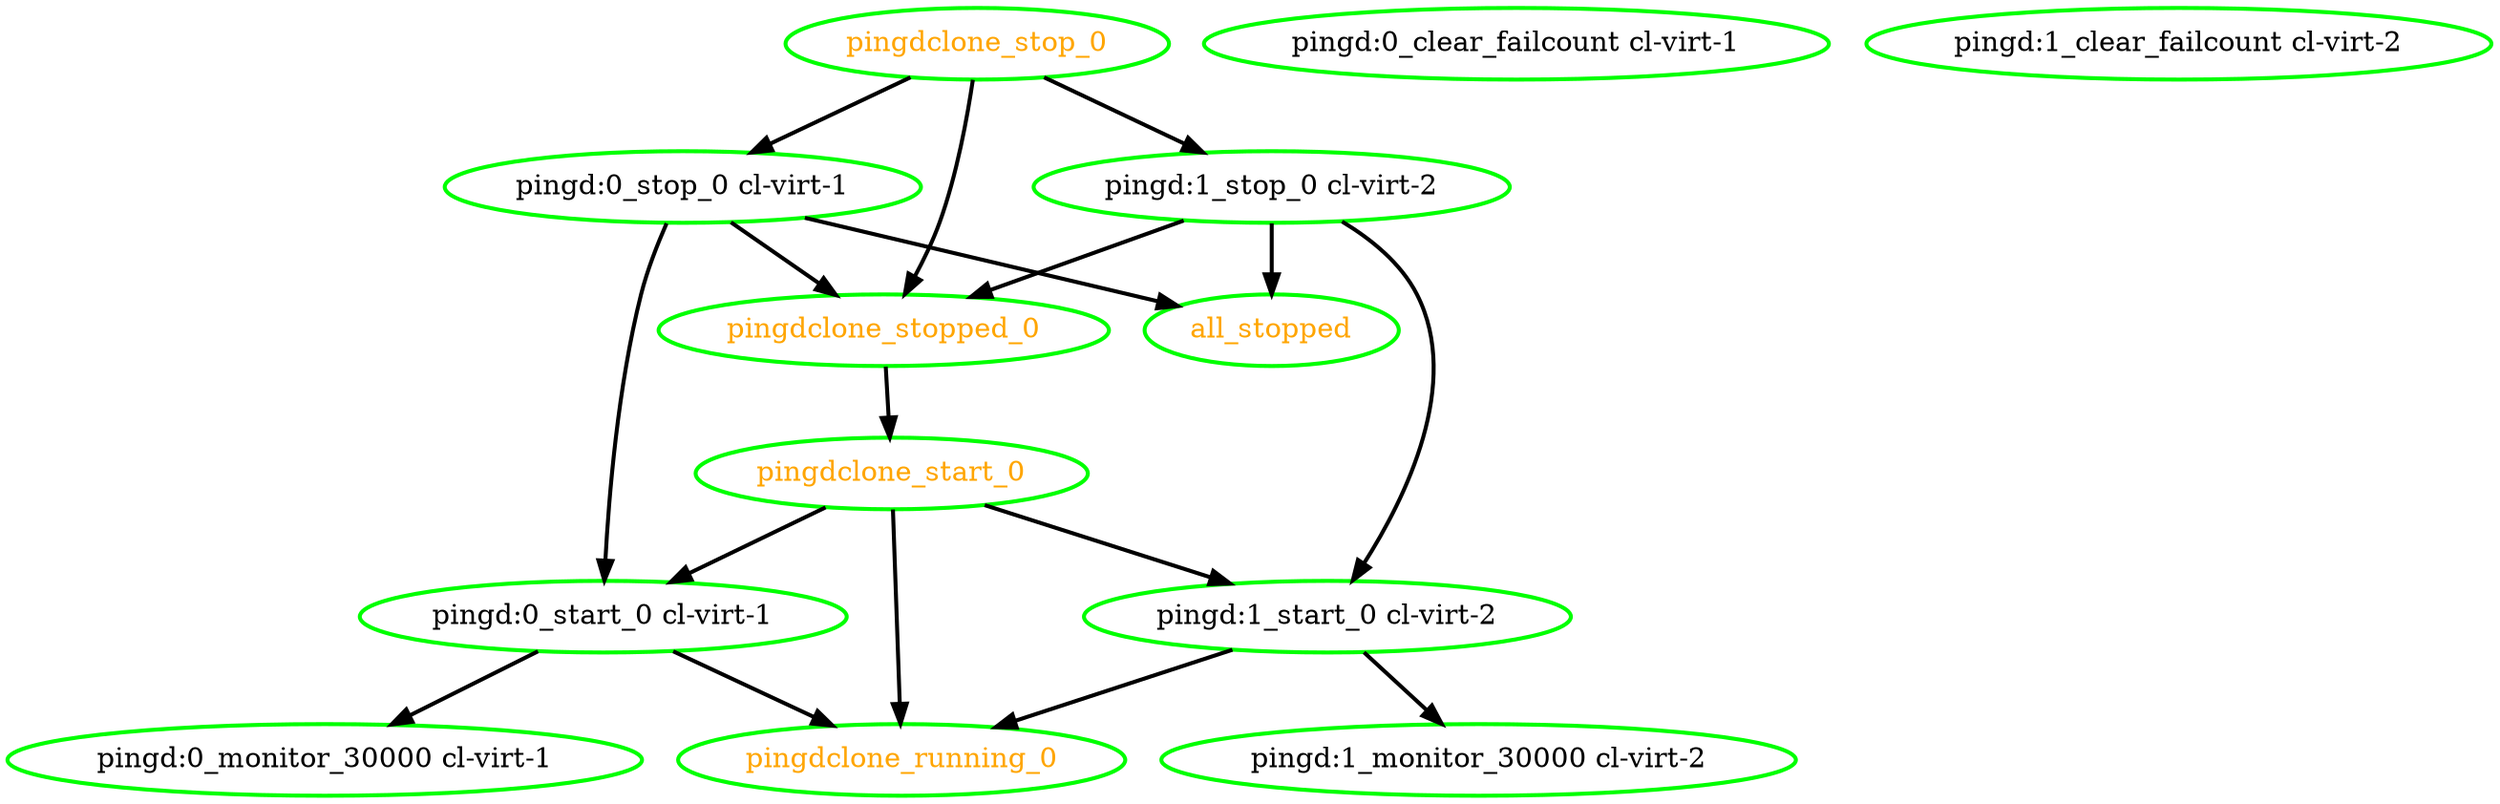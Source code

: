 digraph "g" {
"all_stopped" [ style=bold color="green" fontcolor="orange"  ]
"pingd:0_clear_failcount cl-virt-1" [ style=bold color="green" fontcolor="black"  ]
"pingd:0_monitor_30000 cl-virt-1" [ style=bold color="green" fontcolor="black"  ]
"pingd:0_start_0 cl-virt-1" -> "pingd:0_monitor_30000 cl-virt-1" [ style = bold]
"pingd:0_start_0 cl-virt-1" -> "pingdclone_running_0" [ style = bold]
"pingd:0_start_0 cl-virt-1" [ style=bold color="green" fontcolor="black"  ]
"pingd:0_stop_0 cl-virt-1" -> "all_stopped" [ style = bold]
"pingd:0_stop_0 cl-virt-1" -> "pingd:0_start_0 cl-virt-1" [ style = bold]
"pingd:0_stop_0 cl-virt-1" -> "pingdclone_stopped_0" [ style = bold]
"pingd:0_stop_0 cl-virt-1" [ style=bold color="green" fontcolor="black"  ]
"pingd:1_clear_failcount cl-virt-2" [ style=bold color="green" fontcolor="black"  ]
"pingd:1_monitor_30000 cl-virt-2" [ style=bold color="green" fontcolor="black"  ]
"pingd:1_start_0 cl-virt-2" -> "pingd:1_monitor_30000 cl-virt-2" [ style = bold]
"pingd:1_start_0 cl-virt-2" -> "pingdclone_running_0" [ style = bold]
"pingd:1_start_0 cl-virt-2" [ style=bold color="green" fontcolor="black"  ]
"pingd:1_stop_0 cl-virt-2" -> "all_stopped" [ style = bold]
"pingd:1_stop_0 cl-virt-2" -> "pingd:1_start_0 cl-virt-2" [ style = bold]
"pingd:1_stop_0 cl-virt-2" -> "pingdclone_stopped_0" [ style = bold]
"pingd:1_stop_0 cl-virt-2" [ style=bold color="green" fontcolor="black"  ]
"pingdclone_running_0" [ style=bold color="green" fontcolor="orange"  ]
"pingdclone_start_0" -> "pingd:0_start_0 cl-virt-1" [ style = bold]
"pingdclone_start_0" -> "pingd:1_start_0 cl-virt-2" [ style = bold]
"pingdclone_start_0" -> "pingdclone_running_0" [ style = bold]
"pingdclone_start_0" [ style=bold color="green" fontcolor="orange"  ]
"pingdclone_stop_0" -> "pingd:0_stop_0 cl-virt-1" [ style = bold]
"pingdclone_stop_0" -> "pingd:1_stop_0 cl-virt-2" [ style = bold]
"pingdclone_stop_0" -> "pingdclone_stopped_0" [ style = bold]
"pingdclone_stop_0" [ style=bold color="green" fontcolor="orange"  ]
"pingdclone_stopped_0" -> "pingdclone_start_0" [ style = bold]
"pingdclone_stopped_0" [ style=bold color="green" fontcolor="orange"  ]
}
